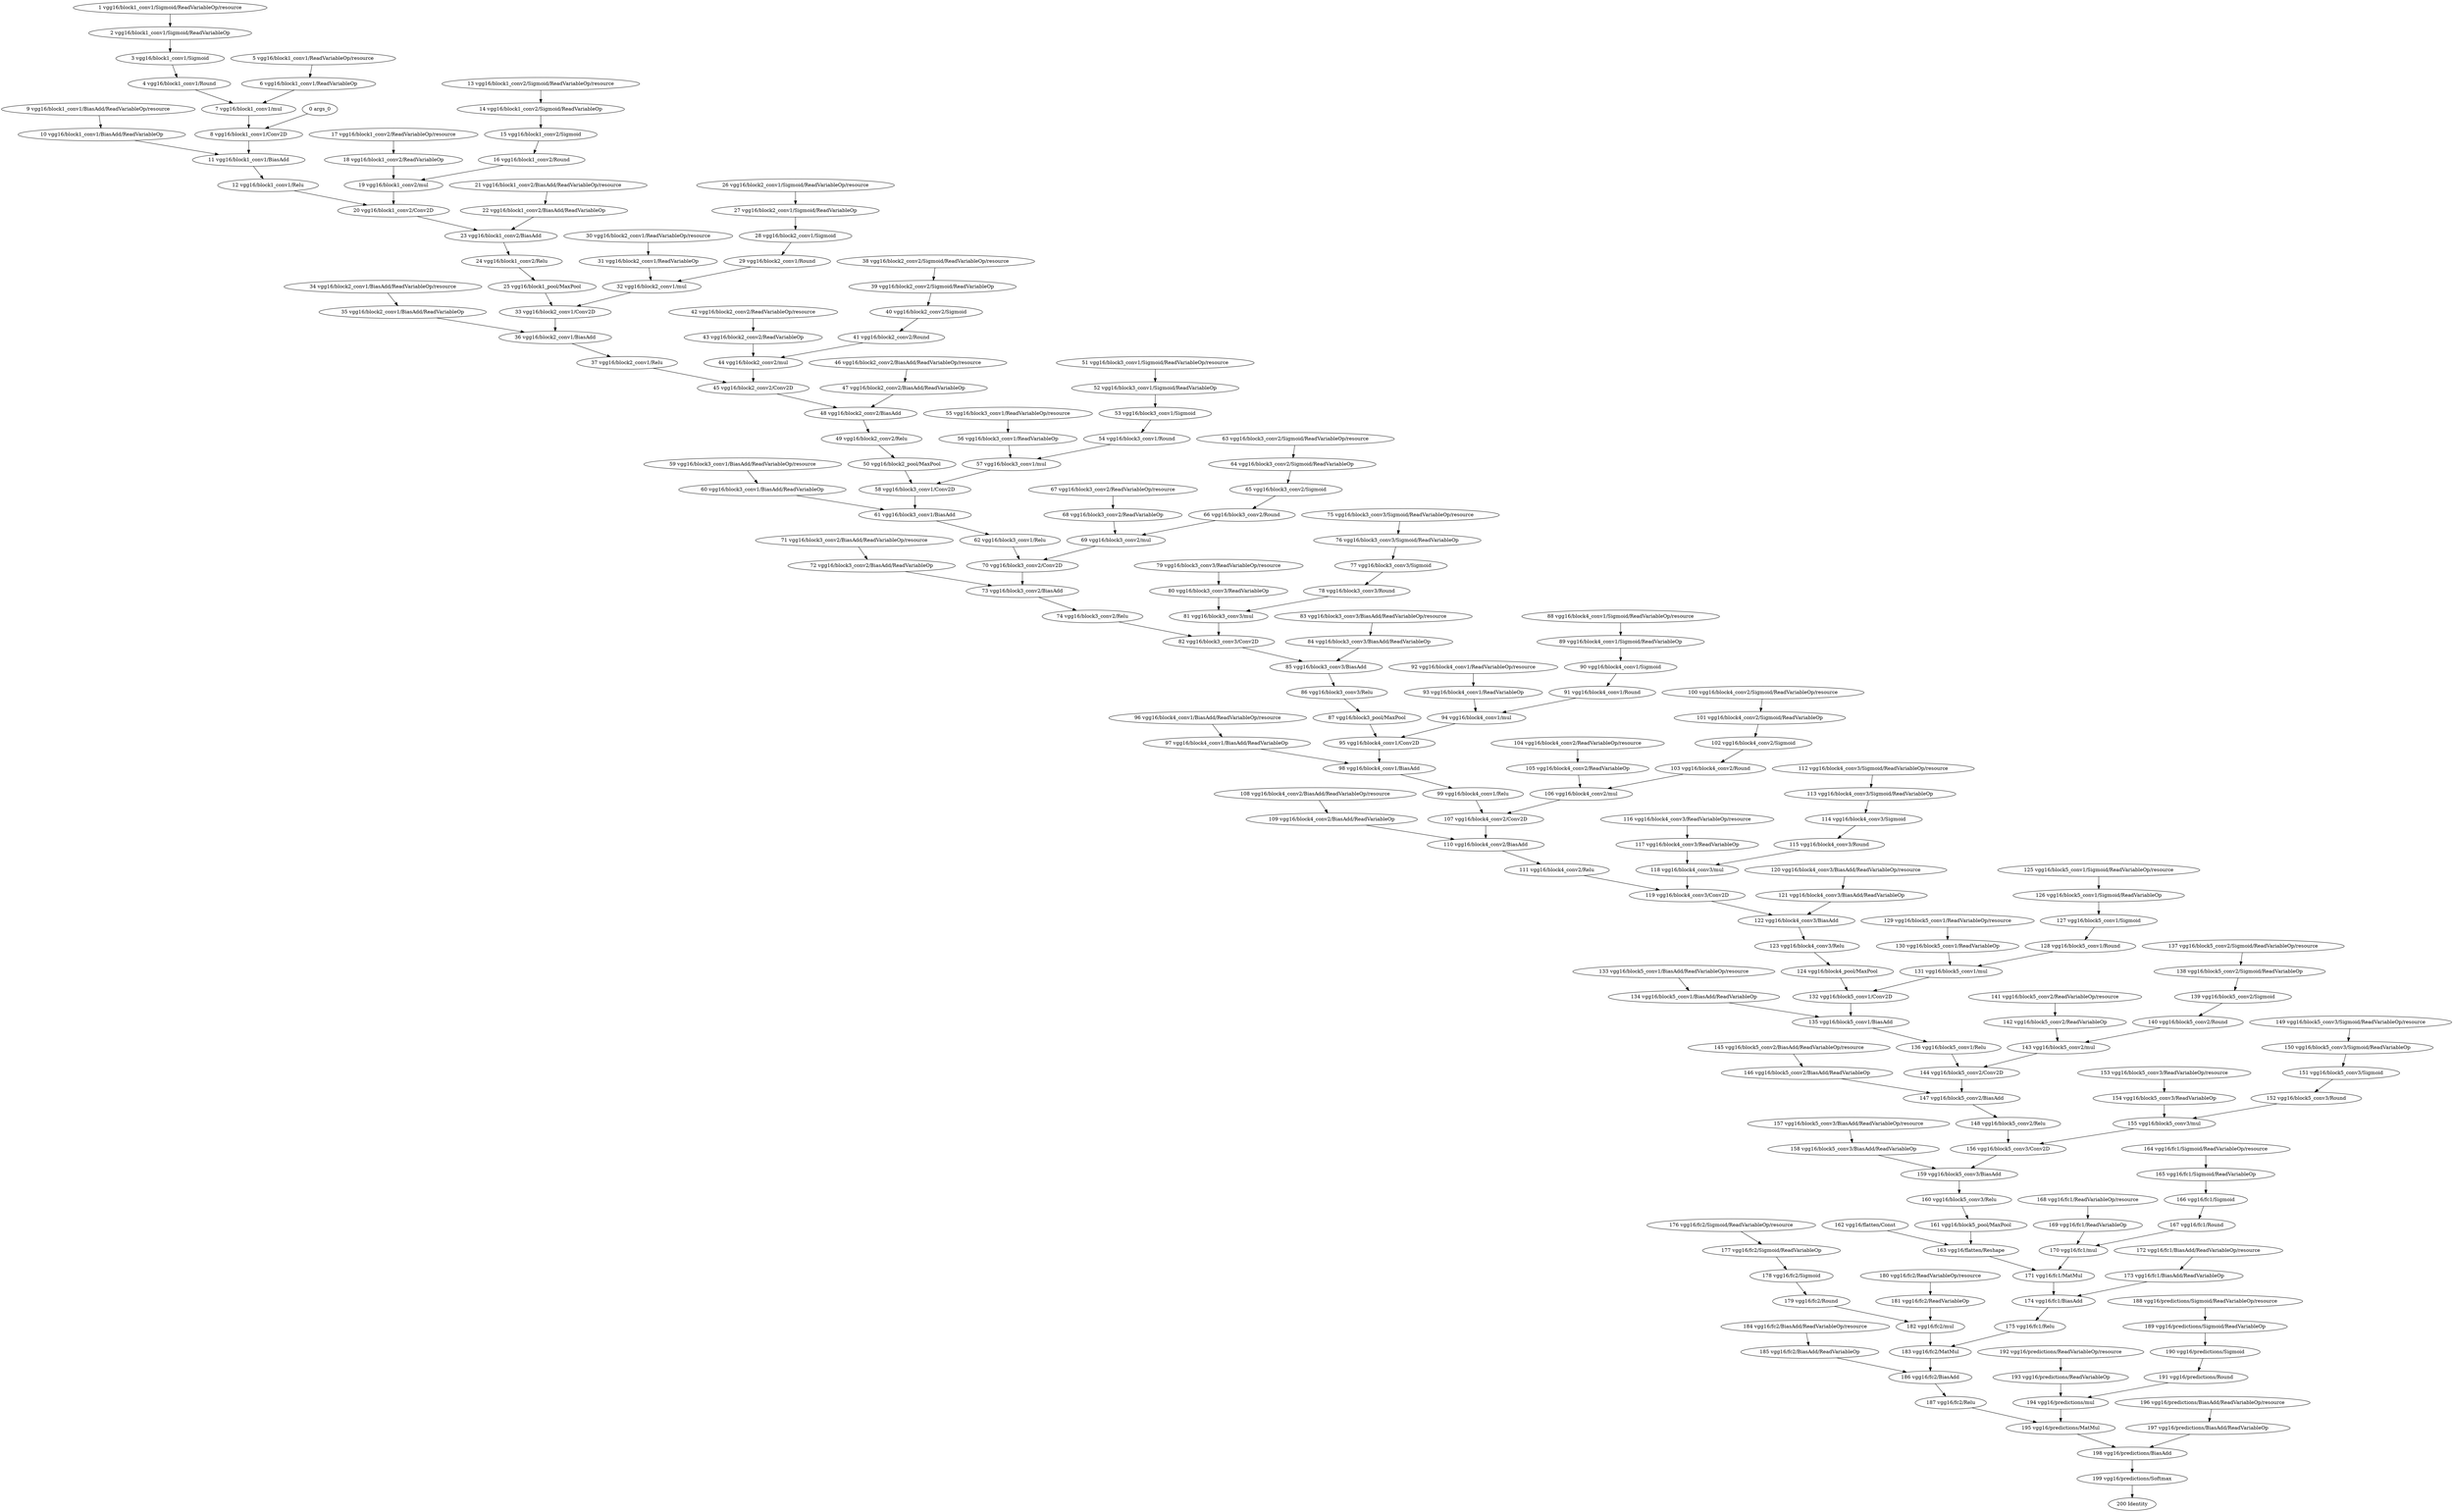 strict digraph  {
"0 args_0" [id=0, op=Placeholder];
"1 vgg16/block1_conv1/Sigmoid/ReadVariableOp/resource" [id=1, op=Placeholder];
"2 vgg16/block1_conv1/Sigmoid/ReadVariableOp" [id=2, op=ReadVariableOp];
"3 vgg16/block1_conv1/Sigmoid" [id=3, op=Sigmoid];
"4 vgg16/block1_conv1/Round" [id=4, op=Round];
"5 vgg16/block1_conv1/ReadVariableOp/resource" [id=5, op=Placeholder];
"6 vgg16/block1_conv1/ReadVariableOp" [id=6, op=ReadVariableOp];
"7 vgg16/block1_conv1/mul" [id=7, op=Mul];
"8 vgg16/block1_conv1/Conv2D" [id=8, op=Conv2D];
"9 vgg16/block1_conv1/BiasAdd/ReadVariableOp/resource" [id=9, op=Placeholder];
"10 vgg16/block1_conv1/BiasAdd/ReadVariableOp" [id=10, op=ReadVariableOp];
"11 vgg16/block1_conv1/BiasAdd" [id=11, op=BiasAdd];
"12 vgg16/block1_conv1/Relu" [id=12, op=Relu];
"13 vgg16/block1_conv2/Sigmoid/ReadVariableOp/resource" [id=13, op=Placeholder];
"14 vgg16/block1_conv2/Sigmoid/ReadVariableOp" [id=14, op=ReadVariableOp];
"15 vgg16/block1_conv2/Sigmoid" [id=15, op=Sigmoid];
"16 vgg16/block1_conv2/Round" [id=16, op=Round];
"17 vgg16/block1_conv2/ReadVariableOp/resource" [id=17, op=Placeholder];
"18 vgg16/block1_conv2/ReadVariableOp" [id=18, op=ReadVariableOp];
"19 vgg16/block1_conv2/mul" [id=19, op=Mul];
"20 vgg16/block1_conv2/Conv2D" [id=20, op=Conv2D];
"21 vgg16/block1_conv2/BiasAdd/ReadVariableOp/resource" [id=21, op=Placeholder];
"22 vgg16/block1_conv2/BiasAdd/ReadVariableOp" [id=22, op=ReadVariableOp];
"23 vgg16/block1_conv2/BiasAdd" [id=23, op=BiasAdd];
"24 vgg16/block1_conv2/Relu" [id=24, op=Relu];
"25 vgg16/block1_pool/MaxPool" [id=25, op=MaxPool];
"26 vgg16/block2_conv1/Sigmoid/ReadVariableOp/resource" [id=26, op=Placeholder];
"27 vgg16/block2_conv1/Sigmoid/ReadVariableOp" [id=27, op=ReadVariableOp];
"28 vgg16/block2_conv1/Sigmoid" [id=28, op=Sigmoid];
"29 vgg16/block2_conv1/Round" [id=29, op=Round];
"30 vgg16/block2_conv1/ReadVariableOp/resource" [id=30, op=Placeholder];
"31 vgg16/block2_conv1/ReadVariableOp" [id=31, op=ReadVariableOp];
"32 vgg16/block2_conv1/mul" [id=32, op=Mul];
"33 vgg16/block2_conv1/Conv2D" [id=33, op=Conv2D];
"34 vgg16/block2_conv1/BiasAdd/ReadVariableOp/resource" [id=34, op=Placeholder];
"35 vgg16/block2_conv1/BiasAdd/ReadVariableOp" [id=35, op=ReadVariableOp];
"36 vgg16/block2_conv1/BiasAdd" [id=36, op=BiasAdd];
"37 vgg16/block2_conv1/Relu" [id=37, op=Relu];
"38 vgg16/block2_conv2/Sigmoid/ReadVariableOp/resource" [id=38, op=Placeholder];
"39 vgg16/block2_conv2/Sigmoid/ReadVariableOp" [id=39, op=ReadVariableOp];
"40 vgg16/block2_conv2/Sigmoid" [id=40, op=Sigmoid];
"41 vgg16/block2_conv2/Round" [id=41, op=Round];
"42 vgg16/block2_conv2/ReadVariableOp/resource" [id=42, op=Placeholder];
"43 vgg16/block2_conv2/ReadVariableOp" [id=43, op=ReadVariableOp];
"44 vgg16/block2_conv2/mul" [id=44, op=Mul];
"45 vgg16/block2_conv2/Conv2D" [id=45, op=Conv2D];
"46 vgg16/block2_conv2/BiasAdd/ReadVariableOp/resource" [id=46, op=Placeholder];
"47 vgg16/block2_conv2/BiasAdd/ReadVariableOp" [id=47, op=ReadVariableOp];
"48 vgg16/block2_conv2/BiasAdd" [id=48, op=BiasAdd];
"49 vgg16/block2_conv2/Relu" [id=49, op=Relu];
"50 vgg16/block2_pool/MaxPool" [id=50, op=MaxPool];
"51 vgg16/block3_conv1/Sigmoid/ReadVariableOp/resource" [id=51, op=Placeholder];
"52 vgg16/block3_conv1/Sigmoid/ReadVariableOp" [id=52, op=ReadVariableOp];
"53 vgg16/block3_conv1/Sigmoid" [id=53, op=Sigmoid];
"54 vgg16/block3_conv1/Round" [id=54, op=Round];
"55 vgg16/block3_conv1/ReadVariableOp/resource" [id=55, op=Placeholder];
"56 vgg16/block3_conv1/ReadVariableOp" [id=56, op=ReadVariableOp];
"57 vgg16/block3_conv1/mul" [id=57, op=Mul];
"58 vgg16/block3_conv1/Conv2D" [id=58, op=Conv2D];
"59 vgg16/block3_conv1/BiasAdd/ReadVariableOp/resource" [id=59, op=Placeholder];
"60 vgg16/block3_conv1/BiasAdd/ReadVariableOp" [id=60, op=ReadVariableOp];
"61 vgg16/block3_conv1/BiasAdd" [id=61, op=BiasAdd];
"62 vgg16/block3_conv1/Relu" [id=62, op=Relu];
"63 vgg16/block3_conv2/Sigmoid/ReadVariableOp/resource" [id=63, op=Placeholder];
"64 vgg16/block3_conv2/Sigmoid/ReadVariableOp" [id=64, op=ReadVariableOp];
"65 vgg16/block3_conv2/Sigmoid" [id=65, op=Sigmoid];
"66 vgg16/block3_conv2/Round" [id=66, op=Round];
"67 vgg16/block3_conv2/ReadVariableOp/resource" [id=67, op=Placeholder];
"68 vgg16/block3_conv2/ReadVariableOp" [id=68, op=ReadVariableOp];
"69 vgg16/block3_conv2/mul" [id=69, op=Mul];
"70 vgg16/block3_conv2/Conv2D" [id=70, op=Conv2D];
"71 vgg16/block3_conv2/BiasAdd/ReadVariableOp/resource" [id=71, op=Placeholder];
"72 vgg16/block3_conv2/BiasAdd/ReadVariableOp" [id=72, op=ReadVariableOp];
"73 vgg16/block3_conv2/BiasAdd" [id=73, op=BiasAdd];
"74 vgg16/block3_conv2/Relu" [id=74, op=Relu];
"75 vgg16/block3_conv3/Sigmoid/ReadVariableOp/resource" [id=75, op=Placeholder];
"76 vgg16/block3_conv3/Sigmoid/ReadVariableOp" [id=76, op=ReadVariableOp];
"77 vgg16/block3_conv3/Sigmoid" [id=77, op=Sigmoid];
"78 vgg16/block3_conv3/Round" [id=78, op=Round];
"79 vgg16/block3_conv3/ReadVariableOp/resource" [id=79, op=Placeholder];
"80 vgg16/block3_conv3/ReadVariableOp" [id=80, op=ReadVariableOp];
"81 vgg16/block3_conv3/mul" [id=81, op=Mul];
"82 vgg16/block3_conv3/Conv2D" [id=82, op=Conv2D];
"83 vgg16/block3_conv3/BiasAdd/ReadVariableOp/resource" [id=83, op=Placeholder];
"84 vgg16/block3_conv3/BiasAdd/ReadVariableOp" [id=84, op=ReadVariableOp];
"85 vgg16/block3_conv3/BiasAdd" [id=85, op=BiasAdd];
"86 vgg16/block3_conv3/Relu" [id=86, op=Relu];
"87 vgg16/block3_pool/MaxPool" [id=87, op=MaxPool];
"88 vgg16/block4_conv1/Sigmoid/ReadVariableOp/resource" [id=88, op=Placeholder];
"89 vgg16/block4_conv1/Sigmoid/ReadVariableOp" [id=89, op=ReadVariableOp];
"90 vgg16/block4_conv1/Sigmoid" [id=90, op=Sigmoid];
"91 vgg16/block4_conv1/Round" [id=91, op=Round];
"92 vgg16/block4_conv1/ReadVariableOp/resource" [id=92, op=Placeholder];
"93 vgg16/block4_conv1/ReadVariableOp" [id=93, op=ReadVariableOp];
"94 vgg16/block4_conv1/mul" [id=94, op=Mul];
"95 vgg16/block4_conv1/Conv2D" [id=95, op=Conv2D];
"96 vgg16/block4_conv1/BiasAdd/ReadVariableOp/resource" [id=96, op=Placeholder];
"97 vgg16/block4_conv1/BiasAdd/ReadVariableOp" [id=97, op=ReadVariableOp];
"98 vgg16/block4_conv1/BiasAdd" [id=98, op=BiasAdd];
"99 vgg16/block4_conv1/Relu" [id=99, op=Relu];
"100 vgg16/block4_conv2/Sigmoid/ReadVariableOp/resource" [id=100, op=Placeholder];
"101 vgg16/block4_conv2/Sigmoid/ReadVariableOp" [id=101, op=ReadVariableOp];
"102 vgg16/block4_conv2/Sigmoid" [id=102, op=Sigmoid];
"103 vgg16/block4_conv2/Round" [id=103, op=Round];
"104 vgg16/block4_conv2/ReadVariableOp/resource" [id=104, op=Placeholder];
"105 vgg16/block4_conv2/ReadVariableOp" [id=105, op=ReadVariableOp];
"106 vgg16/block4_conv2/mul" [id=106, op=Mul];
"107 vgg16/block4_conv2/Conv2D" [id=107, op=Conv2D];
"108 vgg16/block4_conv2/BiasAdd/ReadVariableOp/resource" [id=108, op=Placeholder];
"109 vgg16/block4_conv2/BiasAdd/ReadVariableOp" [id=109, op=ReadVariableOp];
"110 vgg16/block4_conv2/BiasAdd" [id=110, op=BiasAdd];
"111 vgg16/block4_conv2/Relu" [id=111, op=Relu];
"112 vgg16/block4_conv3/Sigmoid/ReadVariableOp/resource" [id=112, op=Placeholder];
"113 vgg16/block4_conv3/Sigmoid/ReadVariableOp" [id=113, op=ReadVariableOp];
"114 vgg16/block4_conv3/Sigmoid" [id=114, op=Sigmoid];
"115 vgg16/block4_conv3/Round" [id=115, op=Round];
"116 vgg16/block4_conv3/ReadVariableOp/resource" [id=116, op=Placeholder];
"117 vgg16/block4_conv3/ReadVariableOp" [id=117, op=ReadVariableOp];
"118 vgg16/block4_conv3/mul" [id=118, op=Mul];
"119 vgg16/block4_conv3/Conv2D" [id=119, op=Conv2D];
"120 vgg16/block4_conv3/BiasAdd/ReadVariableOp/resource" [id=120, op=Placeholder];
"121 vgg16/block4_conv3/BiasAdd/ReadVariableOp" [id=121, op=ReadVariableOp];
"122 vgg16/block4_conv3/BiasAdd" [id=122, op=BiasAdd];
"123 vgg16/block4_conv3/Relu" [id=123, op=Relu];
"124 vgg16/block4_pool/MaxPool" [id=124, op=MaxPool];
"125 vgg16/block5_conv1/Sigmoid/ReadVariableOp/resource" [id=125, op=Placeholder];
"126 vgg16/block5_conv1/Sigmoid/ReadVariableOp" [id=126, op=ReadVariableOp];
"127 vgg16/block5_conv1/Sigmoid" [id=127, op=Sigmoid];
"128 vgg16/block5_conv1/Round" [id=128, op=Round];
"129 vgg16/block5_conv1/ReadVariableOp/resource" [id=129, op=Placeholder];
"130 vgg16/block5_conv1/ReadVariableOp" [id=130, op=ReadVariableOp];
"131 vgg16/block5_conv1/mul" [id=131, op=Mul];
"132 vgg16/block5_conv1/Conv2D" [id=132, op=Conv2D];
"133 vgg16/block5_conv1/BiasAdd/ReadVariableOp/resource" [id=133, op=Placeholder];
"134 vgg16/block5_conv1/BiasAdd/ReadVariableOp" [id=134, op=ReadVariableOp];
"135 vgg16/block5_conv1/BiasAdd" [id=135, op=BiasAdd];
"136 vgg16/block5_conv1/Relu" [id=136, op=Relu];
"137 vgg16/block5_conv2/Sigmoid/ReadVariableOp/resource" [id=137, op=Placeholder];
"138 vgg16/block5_conv2/Sigmoid/ReadVariableOp" [id=138, op=ReadVariableOp];
"139 vgg16/block5_conv2/Sigmoid" [id=139, op=Sigmoid];
"140 vgg16/block5_conv2/Round" [id=140, op=Round];
"141 vgg16/block5_conv2/ReadVariableOp/resource" [id=141, op=Placeholder];
"142 vgg16/block5_conv2/ReadVariableOp" [id=142, op=ReadVariableOp];
"143 vgg16/block5_conv2/mul" [id=143, op=Mul];
"144 vgg16/block5_conv2/Conv2D" [id=144, op=Conv2D];
"145 vgg16/block5_conv2/BiasAdd/ReadVariableOp/resource" [id=145, op=Placeholder];
"146 vgg16/block5_conv2/BiasAdd/ReadVariableOp" [id=146, op=ReadVariableOp];
"147 vgg16/block5_conv2/BiasAdd" [id=147, op=BiasAdd];
"148 vgg16/block5_conv2/Relu" [id=148, op=Relu];
"149 vgg16/block5_conv3/Sigmoid/ReadVariableOp/resource" [id=149, op=Placeholder];
"150 vgg16/block5_conv3/Sigmoid/ReadVariableOp" [id=150, op=ReadVariableOp];
"151 vgg16/block5_conv3/Sigmoid" [id=151, op=Sigmoid];
"152 vgg16/block5_conv3/Round" [id=152, op=Round];
"153 vgg16/block5_conv3/ReadVariableOp/resource" [id=153, op=Placeholder];
"154 vgg16/block5_conv3/ReadVariableOp" [id=154, op=ReadVariableOp];
"155 vgg16/block5_conv3/mul" [id=155, op=Mul];
"156 vgg16/block5_conv3/Conv2D" [id=156, op=Conv2D];
"157 vgg16/block5_conv3/BiasAdd/ReadVariableOp/resource" [id=157, op=Placeholder];
"158 vgg16/block5_conv3/BiasAdd/ReadVariableOp" [id=158, op=ReadVariableOp];
"159 vgg16/block5_conv3/BiasAdd" [id=159, op=BiasAdd];
"160 vgg16/block5_conv3/Relu" [id=160, op=Relu];
"161 vgg16/block5_pool/MaxPool" [id=161, op=MaxPool];
"162 vgg16/flatten/Const" [id=162, op=Const];
"163 vgg16/flatten/Reshape" [id=163, op=Reshape];
"164 vgg16/fc1/Sigmoid/ReadVariableOp/resource" [id=164, op=Placeholder];
"165 vgg16/fc1/Sigmoid/ReadVariableOp" [id=165, op=ReadVariableOp];
"166 vgg16/fc1/Sigmoid" [id=166, op=Sigmoid];
"167 vgg16/fc1/Round" [id=167, op=Round];
"168 vgg16/fc1/ReadVariableOp/resource" [id=168, op=Placeholder];
"169 vgg16/fc1/ReadVariableOp" [id=169, op=ReadVariableOp];
"170 vgg16/fc1/mul" [id=170, op=Mul];
"171 vgg16/fc1/MatMul" [id=171, op=MatMul];
"172 vgg16/fc1/BiasAdd/ReadVariableOp/resource" [id=172, op=Placeholder];
"173 vgg16/fc1/BiasAdd/ReadVariableOp" [id=173, op=ReadVariableOp];
"174 vgg16/fc1/BiasAdd" [id=174, op=BiasAdd];
"175 vgg16/fc1/Relu" [id=175, op=Relu];
"176 vgg16/fc2/Sigmoid/ReadVariableOp/resource" [id=176, op=Placeholder];
"177 vgg16/fc2/Sigmoid/ReadVariableOp" [id=177, op=ReadVariableOp];
"178 vgg16/fc2/Sigmoid" [id=178, op=Sigmoid];
"179 vgg16/fc2/Round" [id=179, op=Round];
"180 vgg16/fc2/ReadVariableOp/resource" [id=180, op=Placeholder];
"181 vgg16/fc2/ReadVariableOp" [id=181, op=ReadVariableOp];
"182 vgg16/fc2/mul" [id=182, op=Mul];
"183 vgg16/fc2/MatMul" [id=183, op=MatMul];
"184 vgg16/fc2/BiasAdd/ReadVariableOp/resource" [id=184, op=Placeholder];
"185 vgg16/fc2/BiasAdd/ReadVariableOp" [id=185, op=ReadVariableOp];
"186 vgg16/fc2/BiasAdd" [id=186, op=BiasAdd];
"187 vgg16/fc2/Relu" [id=187, op=Relu];
"188 vgg16/predictions/Sigmoid/ReadVariableOp/resource" [id=188, op=Placeholder];
"189 vgg16/predictions/Sigmoid/ReadVariableOp" [id=189, op=ReadVariableOp];
"190 vgg16/predictions/Sigmoid" [id=190, op=Sigmoid];
"191 vgg16/predictions/Round" [id=191, op=Round];
"192 vgg16/predictions/ReadVariableOp/resource" [id=192, op=Placeholder];
"193 vgg16/predictions/ReadVariableOp" [id=193, op=ReadVariableOp];
"194 vgg16/predictions/mul" [id=194, op=Mul];
"195 vgg16/predictions/MatMul" [id=195, op=MatMul];
"196 vgg16/predictions/BiasAdd/ReadVariableOp/resource" [id=196, op=Placeholder];
"197 vgg16/predictions/BiasAdd/ReadVariableOp" [id=197, op=ReadVariableOp];
"198 vgg16/predictions/BiasAdd" [id=198, op=BiasAdd];
"199 vgg16/predictions/Softmax" [id=199, op=Softmax];
"200 Identity" [id=200, op=Identity];
"0 args_0" -> "8 vgg16/block1_conv1/Conv2D";
"1 vgg16/block1_conv1/Sigmoid/ReadVariableOp/resource" -> "2 vgg16/block1_conv1/Sigmoid/ReadVariableOp";
"2 vgg16/block1_conv1/Sigmoid/ReadVariableOp" -> "3 vgg16/block1_conv1/Sigmoid";
"3 vgg16/block1_conv1/Sigmoid" -> "4 vgg16/block1_conv1/Round";
"4 vgg16/block1_conv1/Round" -> "7 vgg16/block1_conv1/mul";
"5 vgg16/block1_conv1/ReadVariableOp/resource" -> "6 vgg16/block1_conv1/ReadVariableOp";
"6 vgg16/block1_conv1/ReadVariableOp" -> "7 vgg16/block1_conv1/mul";
"7 vgg16/block1_conv1/mul" -> "8 vgg16/block1_conv1/Conv2D";
"8 vgg16/block1_conv1/Conv2D" -> "11 vgg16/block1_conv1/BiasAdd";
"9 vgg16/block1_conv1/BiasAdd/ReadVariableOp/resource" -> "10 vgg16/block1_conv1/BiasAdd/ReadVariableOp";
"10 vgg16/block1_conv1/BiasAdd/ReadVariableOp" -> "11 vgg16/block1_conv1/BiasAdd";
"11 vgg16/block1_conv1/BiasAdd" -> "12 vgg16/block1_conv1/Relu";
"12 vgg16/block1_conv1/Relu" -> "20 vgg16/block1_conv2/Conv2D";
"13 vgg16/block1_conv2/Sigmoid/ReadVariableOp/resource" -> "14 vgg16/block1_conv2/Sigmoid/ReadVariableOp";
"14 vgg16/block1_conv2/Sigmoid/ReadVariableOp" -> "15 vgg16/block1_conv2/Sigmoid";
"15 vgg16/block1_conv2/Sigmoid" -> "16 vgg16/block1_conv2/Round";
"16 vgg16/block1_conv2/Round" -> "19 vgg16/block1_conv2/mul";
"17 vgg16/block1_conv2/ReadVariableOp/resource" -> "18 vgg16/block1_conv2/ReadVariableOp";
"18 vgg16/block1_conv2/ReadVariableOp" -> "19 vgg16/block1_conv2/mul";
"19 vgg16/block1_conv2/mul" -> "20 vgg16/block1_conv2/Conv2D";
"20 vgg16/block1_conv2/Conv2D" -> "23 vgg16/block1_conv2/BiasAdd";
"21 vgg16/block1_conv2/BiasAdd/ReadVariableOp/resource" -> "22 vgg16/block1_conv2/BiasAdd/ReadVariableOp";
"22 vgg16/block1_conv2/BiasAdd/ReadVariableOp" -> "23 vgg16/block1_conv2/BiasAdd";
"23 vgg16/block1_conv2/BiasAdd" -> "24 vgg16/block1_conv2/Relu";
"24 vgg16/block1_conv2/Relu" -> "25 vgg16/block1_pool/MaxPool";
"25 vgg16/block1_pool/MaxPool" -> "33 vgg16/block2_conv1/Conv2D";
"26 vgg16/block2_conv1/Sigmoid/ReadVariableOp/resource" -> "27 vgg16/block2_conv1/Sigmoid/ReadVariableOp";
"27 vgg16/block2_conv1/Sigmoid/ReadVariableOp" -> "28 vgg16/block2_conv1/Sigmoid";
"28 vgg16/block2_conv1/Sigmoid" -> "29 vgg16/block2_conv1/Round";
"29 vgg16/block2_conv1/Round" -> "32 vgg16/block2_conv1/mul";
"30 vgg16/block2_conv1/ReadVariableOp/resource" -> "31 vgg16/block2_conv1/ReadVariableOp";
"31 vgg16/block2_conv1/ReadVariableOp" -> "32 vgg16/block2_conv1/mul";
"32 vgg16/block2_conv1/mul" -> "33 vgg16/block2_conv1/Conv2D";
"33 vgg16/block2_conv1/Conv2D" -> "36 vgg16/block2_conv1/BiasAdd";
"34 vgg16/block2_conv1/BiasAdd/ReadVariableOp/resource" -> "35 vgg16/block2_conv1/BiasAdd/ReadVariableOp";
"35 vgg16/block2_conv1/BiasAdd/ReadVariableOp" -> "36 vgg16/block2_conv1/BiasAdd";
"36 vgg16/block2_conv1/BiasAdd" -> "37 vgg16/block2_conv1/Relu";
"37 vgg16/block2_conv1/Relu" -> "45 vgg16/block2_conv2/Conv2D";
"38 vgg16/block2_conv2/Sigmoid/ReadVariableOp/resource" -> "39 vgg16/block2_conv2/Sigmoid/ReadVariableOp";
"39 vgg16/block2_conv2/Sigmoid/ReadVariableOp" -> "40 vgg16/block2_conv2/Sigmoid";
"40 vgg16/block2_conv2/Sigmoid" -> "41 vgg16/block2_conv2/Round";
"41 vgg16/block2_conv2/Round" -> "44 vgg16/block2_conv2/mul";
"42 vgg16/block2_conv2/ReadVariableOp/resource" -> "43 vgg16/block2_conv2/ReadVariableOp";
"43 vgg16/block2_conv2/ReadVariableOp" -> "44 vgg16/block2_conv2/mul";
"44 vgg16/block2_conv2/mul" -> "45 vgg16/block2_conv2/Conv2D";
"45 vgg16/block2_conv2/Conv2D" -> "48 vgg16/block2_conv2/BiasAdd";
"46 vgg16/block2_conv2/BiasAdd/ReadVariableOp/resource" -> "47 vgg16/block2_conv2/BiasAdd/ReadVariableOp";
"47 vgg16/block2_conv2/BiasAdd/ReadVariableOp" -> "48 vgg16/block2_conv2/BiasAdd";
"48 vgg16/block2_conv2/BiasAdd" -> "49 vgg16/block2_conv2/Relu";
"49 vgg16/block2_conv2/Relu" -> "50 vgg16/block2_pool/MaxPool";
"50 vgg16/block2_pool/MaxPool" -> "58 vgg16/block3_conv1/Conv2D";
"51 vgg16/block3_conv1/Sigmoid/ReadVariableOp/resource" -> "52 vgg16/block3_conv1/Sigmoid/ReadVariableOp";
"52 vgg16/block3_conv1/Sigmoid/ReadVariableOp" -> "53 vgg16/block3_conv1/Sigmoid";
"53 vgg16/block3_conv1/Sigmoid" -> "54 vgg16/block3_conv1/Round";
"54 vgg16/block3_conv1/Round" -> "57 vgg16/block3_conv1/mul";
"55 vgg16/block3_conv1/ReadVariableOp/resource" -> "56 vgg16/block3_conv1/ReadVariableOp";
"56 vgg16/block3_conv1/ReadVariableOp" -> "57 vgg16/block3_conv1/mul";
"57 vgg16/block3_conv1/mul" -> "58 vgg16/block3_conv1/Conv2D";
"58 vgg16/block3_conv1/Conv2D" -> "61 vgg16/block3_conv1/BiasAdd";
"59 vgg16/block3_conv1/BiasAdd/ReadVariableOp/resource" -> "60 vgg16/block3_conv1/BiasAdd/ReadVariableOp";
"60 vgg16/block3_conv1/BiasAdd/ReadVariableOp" -> "61 vgg16/block3_conv1/BiasAdd";
"61 vgg16/block3_conv1/BiasAdd" -> "62 vgg16/block3_conv1/Relu";
"62 vgg16/block3_conv1/Relu" -> "70 vgg16/block3_conv2/Conv2D";
"63 vgg16/block3_conv2/Sigmoid/ReadVariableOp/resource" -> "64 vgg16/block3_conv2/Sigmoid/ReadVariableOp";
"64 vgg16/block3_conv2/Sigmoid/ReadVariableOp" -> "65 vgg16/block3_conv2/Sigmoid";
"65 vgg16/block3_conv2/Sigmoid" -> "66 vgg16/block3_conv2/Round";
"66 vgg16/block3_conv2/Round" -> "69 vgg16/block3_conv2/mul";
"67 vgg16/block3_conv2/ReadVariableOp/resource" -> "68 vgg16/block3_conv2/ReadVariableOp";
"68 vgg16/block3_conv2/ReadVariableOp" -> "69 vgg16/block3_conv2/mul";
"69 vgg16/block3_conv2/mul" -> "70 vgg16/block3_conv2/Conv2D";
"70 vgg16/block3_conv2/Conv2D" -> "73 vgg16/block3_conv2/BiasAdd";
"71 vgg16/block3_conv2/BiasAdd/ReadVariableOp/resource" -> "72 vgg16/block3_conv2/BiasAdd/ReadVariableOp";
"72 vgg16/block3_conv2/BiasAdd/ReadVariableOp" -> "73 vgg16/block3_conv2/BiasAdd";
"73 vgg16/block3_conv2/BiasAdd" -> "74 vgg16/block3_conv2/Relu";
"74 vgg16/block3_conv2/Relu" -> "82 vgg16/block3_conv3/Conv2D";
"75 vgg16/block3_conv3/Sigmoid/ReadVariableOp/resource" -> "76 vgg16/block3_conv3/Sigmoid/ReadVariableOp";
"76 vgg16/block3_conv3/Sigmoid/ReadVariableOp" -> "77 vgg16/block3_conv3/Sigmoid";
"77 vgg16/block3_conv3/Sigmoid" -> "78 vgg16/block3_conv3/Round";
"78 vgg16/block3_conv3/Round" -> "81 vgg16/block3_conv3/mul";
"79 vgg16/block3_conv3/ReadVariableOp/resource" -> "80 vgg16/block3_conv3/ReadVariableOp";
"80 vgg16/block3_conv3/ReadVariableOp" -> "81 vgg16/block3_conv3/mul";
"81 vgg16/block3_conv3/mul" -> "82 vgg16/block3_conv3/Conv2D";
"82 vgg16/block3_conv3/Conv2D" -> "85 vgg16/block3_conv3/BiasAdd";
"83 vgg16/block3_conv3/BiasAdd/ReadVariableOp/resource" -> "84 vgg16/block3_conv3/BiasAdd/ReadVariableOp";
"84 vgg16/block3_conv3/BiasAdd/ReadVariableOp" -> "85 vgg16/block3_conv3/BiasAdd";
"85 vgg16/block3_conv3/BiasAdd" -> "86 vgg16/block3_conv3/Relu";
"86 vgg16/block3_conv3/Relu" -> "87 vgg16/block3_pool/MaxPool";
"87 vgg16/block3_pool/MaxPool" -> "95 vgg16/block4_conv1/Conv2D";
"88 vgg16/block4_conv1/Sigmoid/ReadVariableOp/resource" -> "89 vgg16/block4_conv1/Sigmoid/ReadVariableOp";
"89 vgg16/block4_conv1/Sigmoid/ReadVariableOp" -> "90 vgg16/block4_conv1/Sigmoid";
"90 vgg16/block4_conv1/Sigmoid" -> "91 vgg16/block4_conv1/Round";
"91 vgg16/block4_conv1/Round" -> "94 vgg16/block4_conv1/mul";
"92 vgg16/block4_conv1/ReadVariableOp/resource" -> "93 vgg16/block4_conv1/ReadVariableOp";
"93 vgg16/block4_conv1/ReadVariableOp" -> "94 vgg16/block4_conv1/mul";
"94 vgg16/block4_conv1/mul" -> "95 vgg16/block4_conv1/Conv2D";
"95 vgg16/block4_conv1/Conv2D" -> "98 vgg16/block4_conv1/BiasAdd";
"96 vgg16/block4_conv1/BiasAdd/ReadVariableOp/resource" -> "97 vgg16/block4_conv1/BiasAdd/ReadVariableOp";
"97 vgg16/block4_conv1/BiasAdd/ReadVariableOp" -> "98 vgg16/block4_conv1/BiasAdd";
"98 vgg16/block4_conv1/BiasAdd" -> "99 vgg16/block4_conv1/Relu";
"99 vgg16/block4_conv1/Relu" -> "107 vgg16/block4_conv2/Conv2D";
"100 vgg16/block4_conv2/Sigmoid/ReadVariableOp/resource" -> "101 vgg16/block4_conv2/Sigmoid/ReadVariableOp";
"101 vgg16/block4_conv2/Sigmoid/ReadVariableOp" -> "102 vgg16/block4_conv2/Sigmoid";
"102 vgg16/block4_conv2/Sigmoid" -> "103 vgg16/block4_conv2/Round";
"103 vgg16/block4_conv2/Round" -> "106 vgg16/block4_conv2/mul";
"104 vgg16/block4_conv2/ReadVariableOp/resource" -> "105 vgg16/block4_conv2/ReadVariableOp";
"105 vgg16/block4_conv2/ReadVariableOp" -> "106 vgg16/block4_conv2/mul";
"106 vgg16/block4_conv2/mul" -> "107 vgg16/block4_conv2/Conv2D";
"107 vgg16/block4_conv2/Conv2D" -> "110 vgg16/block4_conv2/BiasAdd";
"108 vgg16/block4_conv2/BiasAdd/ReadVariableOp/resource" -> "109 vgg16/block4_conv2/BiasAdd/ReadVariableOp";
"109 vgg16/block4_conv2/BiasAdd/ReadVariableOp" -> "110 vgg16/block4_conv2/BiasAdd";
"110 vgg16/block4_conv2/BiasAdd" -> "111 vgg16/block4_conv2/Relu";
"111 vgg16/block4_conv2/Relu" -> "119 vgg16/block4_conv3/Conv2D";
"112 vgg16/block4_conv3/Sigmoid/ReadVariableOp/resource" -> "113 vgg16/block4_conv3/Sigmoid/ReadVariableOp";
"113 vgg16/block4_conv3/Sigmoid/ReadVariableOp" -> "114 vgg16/block4_conv3/Sigmoid";
"114 vgg16/block4_conv3/Sigmoid" -> "115 vgg16/block4_conv3/Round";
"115 vgg16/block4_conv3/Round" -> "118 vgg16/block4_conv3/mul";
"116 vgg16/block4_conv3/ReadVariableOp/resource" -> "117 vgg16/block4_conv3/ReadVariableOp";
"117 vgg16/block4_conv3/ReadVariableOp" -> "118 vgg16/block4_conv3/mul";
"118 vgg16/block4_conv3/mul" -> "119 vgg16/block4_conv3/Conv2D";
"119 vgg16/block4_conv3/Conv2D" -> "122 vgg16/block4_conv3/BiasAdd";
"120 vgg16/block4_conv3/BiasAdd/ReadVariableOp/resource" -> "121 vgg16/block4_conv3/BiasAdd/ReadVariableOp";
"121 vgg16/block4_conv3/BiasAdd/ReadVariableOp" -> "122 vgg16/block4_conv3/BiasAdd";
"122 vgg16/block4_conv3/BiasAdd" -> "123 vgg16/block4_conv3/Relu";
"123 vgg16/block4_conv3/Relu" -> "124 vgg16/block4_pool/MaxPool";
"124 vgg16/block4_pool/MaxPool" -> "132 vgg16/block5_conv1/Conv2D";
"125 vgg16/block5_conv1/Sigmoid/ReadVariableOp/resource" -> "126 vgg16/block5_conv1/Sigmoid/ReadVariableOp";
"126 vgg16/block5_conv1/Sigmoid/ReadVariableOp" -> "127 vgg16/block5_conv1/Sigmoid";
"127 vgg16/block5_conv1/Sigmoid" -> "128 vgg16/block5_conv1/Round";
"128 vgg16/block5_conv1/Round" -> "131 vgg16/block5_conv1/mul";
"129 vgg16/block5_conv1/ReadVariableOp/resource" -> "130 vgg16/block5_conv1/ReadVariableOp";
"130 vgg16/block5_conv1/ReadVariableOp" -> "131 vgg16/block5_conv1/mul";
"131 vgg16/block5_conv1/mul" -> "132 vgg16/block5_conv1/Conv2D";
"132 vgg16/block5_conv1/Conv2D" -> "135 vgg16/block5_conv1/BiasAdd";
"133 vgg16/block5_conv1/BiasAdd/ReadVariableOp/resource" -> "134 vgg16/block5_conv1/BiasAdd/ReadVariableOp";
"134 vgg16/block5_conv1/BiasAdd/ReadVariableOp" -> "135 vgg16/block5_conv1/BiasAdd";
"135 vgg16/block5_conv1/BiasAdd" -> "136 vgg16/block5_conv1/Relu";
"136 vgg16/block5_conv1/Relu" -> "144 vgg16/block5_conv2/Conv2D";
"137 vgg16/block5_conv2/Sigmoid/ReadVariableOp/resource" -> "138 vgg16/block5_conv2/Sigmoid/ReadVariableOp";
"138 vgg16/block5_conv2/Sigmoid/ReadVariableOp" -> "139 vgg16/block5_conv2/Sigmoid";
"139 vgg16/block5_conv2/Sigmoid" -> "140 vgg16/block5_conv2/Round";
"140 vgg16/block5_conv2/Round" -> "143 vgg16/block5_conv2/mul";
"141 vgg16/block5_conv2/ReadVariableOp/resource" -> "142 vgg16/block5_conv2/ReadVariableOp";
"142 vgg16/block5_conv2/ReadVariableOp" -> "143 vgg16/block5_conv2/mul";
"143 vgg16/block5_conv2/mul" -> "144 vgg16/block5_conv2/Conv2D";
"144 vgg16/block5_conv2/Conv2D" -> "147 vgg16/block5_conv2/BiasAdd";
"145 vgg16/block5_conv2/BiasAdd/ReadVariableOp/resource" -> "146 vgg16/block5_conv2/BiasAdd/ReadVariableOp";
"146 vgg16/block5_conv2/BiasAdd/ReadVariableOp" -> "147 vgg16/block5_conv2/BiasAdd";
"147 vgg16/block5_conv2/BiasAdd" -> "148 vgg16/block5_conv2/Relu";
"148 vgg16/block5_conv2/Relu" -> "156 vgg16/block5_conv3/Conv2D";
"149 vgg16/block5_conv3/Sigmoid/ReadVariableOp/resource" -> "150 vgg16/block5_conv3/Sigmoid/ReadVariableOp";
"150 vgg16/block5_conv3/Sigmoid/ReadVariableOp" -> "151 vgg16/block5_conv3/Sigmoid";
"151 vgg16/block5_conv3/Sigmoid" -> "152 vgg16/block5_conv3/Round";
"152 vgg16/block5_conv3/Round" -> "155 vgg16/block5_conv3/mul";
"153 vgg16/block5_conv3/ReadVariableOp/resource" -> "154 vgg16/block5_conv3/ReadVariableOp";
"154 vgg16/block5_conv3/ReadVariableOp" -> "155 vgg16/block5_conv3/mul";
"155 vgg16/block5_conv3/mul" -> "156 vgg16/block5_conv3/Conv2D";
"156 vgg16/block5_conv3/Conv2D" -> "159 vgg16/block5_conv3/BiasAdd";
"157 vgg16/block5_conv3/BiasAdd/ReadVariableOp/resource" -> "158 vgg16/block5_conv3/BiasAdd/ReadVariableOp";
"158 vgg16/block5_conv3/BiasAdd/ReadVariableOp" -> "159 vgg16/block5_conv3/BiasAdd";
"159 vgg16/block5_conv3/BiasAdd" -> "160 vgg16/block5_conv3/Relu";
"160 vgg16/block5_conv3/Relu" -> "161 vgg16/block5_pool/MaxPool";
"161 vgg16/block5_pool/MaxPool" -> "163 vgg16/flatten/Reshape";
"162 vgg16/flatten/Const" -> "163 vgg16/flatten/Reshape";
"163 vgg16/flatten/Reshape" -> "171 vgg16/fc1/MatMul";
"164 vgg16/fc1/Sigmoid/ReadVariableOp/resource" -> "165 vgg16/fc1/Sigmoid/ReadVariableOp";
"165 vgg16/fc1/Sigmoid/ReadVariableOp" -> "166 vgg16/fc1/Sigmoid";
"166 vgg16/fc1/Sigmoid" -> "167 vgg16/fc1/Round";
"167 vgg16/fc1/Round" -> "170 vgg16/fc1/mul";
"168 vgg16/fc1/ReadVariableOp/resource" -> "169 vgg16/fc1/ReadVariableOp";
"169 vgg16/fc1/ReadVariableOp" -> "170 vgg16/fc1/mul";
"170 vgg16/fc1/mul" -> "171 vgg16/fc1/MatMul";
"171 vgg16/fc1/MatMul" -> "174 vgg16/fc1/BiasAdd";
"172 vgg16/fc1/BiasAdd/ReadVariableOp/resource" -> "173 vgg16/fc1/BiasAdd/ReadVariableOp";
"173 vgg16/fc1/BiasAdd/ReadVariableOp" -> "174 vgg16/fc1/BiasAdd";
"174 vgg16/fc1/BiasAdd" -> "175 vgg16/fc1/Relu";
"175 vgg16/fc1/Relu" -> "183 vgg16/fc2/MatMul";
"176 vgg16/fc2/Sigmoid/ReadVariableOp/resource" -> "177 vgg16/fc2/Sigmoid/ReadVariableOp";
"177 vgg16/fc2/Sigmoid/ReadVariableOp" -> "178 vgg16/fc2/Sigmoid";
"178 vgg16/fc2/Sigmoid" -> "179 vgg16/fc2/Round";
"179 vgg16/fc2/Round" -> "182 vgg16/fc2/mul";
"180 vgg16/fc2/ReadVariableOp/resource" -> "181 vgg16/fc2/ReadVariableOp";
"181 vgg16/fc2/ReadVariableOp" -> "182 vgg16/fc2/mul";
"182 vgg16/fc2/mul" -> "183 vgg16/fc2/MatMul";
"183 vgg16/fc2/MatMul" -> "186 vgg16/fc2/BiasAdd";
"184 vgg16/fc2/BiasAdd/ReadVariableOp/resource" -> "185 vgg16/fc2/BiasAdd/ReadVariableOp";
"185 vgg16/fc2/BiasAdd/ReadVariableOp" -> "186 vgg16/fc2/BiasAdd";
"186 vgg16/fc2/BiasAdd" -> "187 vgg16/fc2/Relu";
"187 vgg16/fc2/Relu" -> "195 vgg16/predictions/MatMul";
"188 vgg16/predictions/Sigmoid/ReadVariableOp/resource" -> "189 vgg16/predictions/Sigmoid/ReadVariableOp";
"189 vgg16/predictions/Sigmoid/ReadVariableOp" -> "190 vgg16/predictions/Sigmoid";
"190 vgg16/predictions/Sigmoid" -> "191 vgg16/predictions/Round";
"191 vgg16/predictions/Round" -> "194 vgg16/predictions/mul";
"192 vgg16/predictions/ReadVariableOp/resource" -> "193 vgg16/predictions/ReadVariableOp";
"193 vgg16/predictions/ReadVariableOp" -> "194 vgg16/predictions/mul";
"194 vgg16/predictions/mul" -> "195 vgg16/predictions/MatMul";
"195 vgg16/predictions/MatMul" -> "198 vgg16/predictions/BiasAdd";
"196 vgg16/predictions/BiasAdd/ReadVariableOp/resource" -> "197 vgg16/predictions/BiasAdd/ReadVariableOp";
"197 vgg16/predictions/BiasAdd/ReadVariableOp" -> "198 vgg16/predictions/BiasAdd";
"198 vgg16/predictions/BiasAdd" -> "199 vgg16/predictions/Softmax";
"199 vgg16/predictions/Softmax" -> "200 Identity";
}
